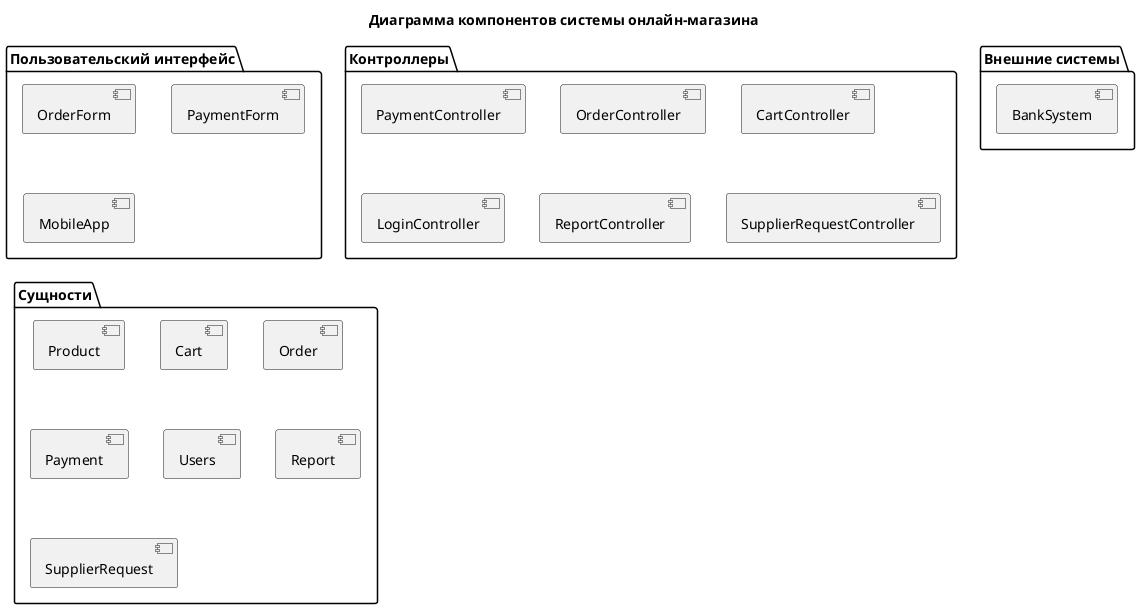 plantuml
Copy
@startuml
title Диаграмма компонентов системы онлайн-магазина

package "Пользовательский интерфейс" {
    component "OrderForm" as OrderForm
    component "PaymentForm" as PaymentForm
    component "MobileApp" as MobileApp
}

package "Контроллеры" {
    component "PaymentController" as PaymentController
    component "OrderController" as OrderController
    component "CartController" as CartController
    component "LoginController" as LoginController
    component "ReportController" as ReportController
    component "SupplierRequestController" as SupplierRequestController
}

package "Сущности" {
    component "Product" as Product
    component "Cart" as Cart
    component "Order" as Order
    component "Payment" as Payment
    component "Users" as Users
    component "Report" as Report
    component "SupplierRequest" as SupplierRequest
}

package "Внешние системы" {
    component "BankSystem" as BankSystem
}